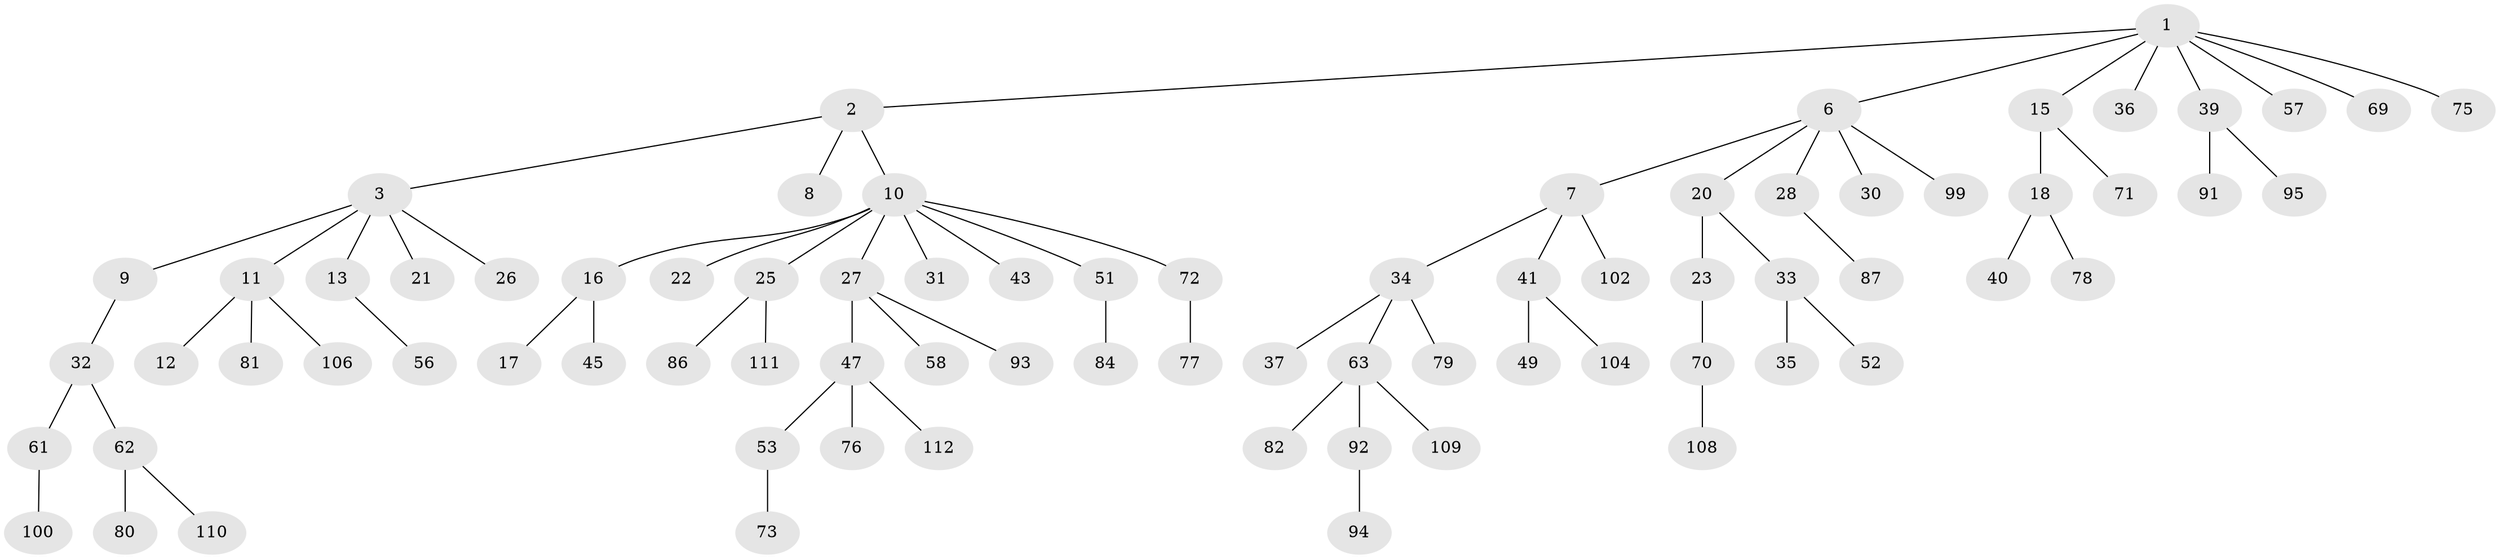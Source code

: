 // original degree distribution, {3: 0.14285714285714285, 4: 0.05357142857142857, 6: 0.017857142857142856, 7: 0.008928571428571428, 2: 0.2857142857142857, 5: 0.026785714285714284, 1: 0.4642857142857143}
// Generated by graph-tools (version 1.1) at 2025/11/02/27/25 16:11:25]
// undirected, 78 vertices, 77 edges
graph export_dot {
graph [start="1"]
  node [color=gray90,style=filled];
  1 [super="+4"];
  2;
  3 [super="+5"];
  6 [super="+19"];
  7 [super="+97"];
  8 [super="+14"];
  9 [super="+46"];
  10 [super="+24"];
  11 [super="+60"];
  12 [super="+88"];
  13 [super="+54"];
  15 [super="+59"];
  16;
  17;
  18 [super="+44"];
  20 [super="+29"];
  21;
  22;
  23 [super="+89"];
  25;
  26;
  27 [super="+55"];
  28 [super="+48"];
  30 [super="+42"];
  31;
  32 [super="+38"];
  33;
  34 [super="+64"];
  35 [super="+101"];
  36 [super="+105"];
  37;
  39 [super="+83"];
  40;
  41 [super="+67"];
  43 [super="+74"];
  45 [super="+50"];
  47 [super="+68"];
  49;
  51;
  52 [super="+103"];
  53;
  56;
  57;
  58 [super="+65"];
  61;
  62 [super="+66"];
  63 [super="+85"];
  69;
  70 [super="+96"];
  71 [super="+107"];
  72;
  73;
  75;
  76 [super="+90"];
  77;
  78;
  79;
  80;
  81;
  82;
  84;
  86;
  87;
  91;
  92;
  93;
  94 [super="+98"];
  95;
  99;
  100;
  102;
  104;
  106;
  108;
  109;
  110;
  111;
  112;
  1 -- 2;
  1 -- 6;
  1 -- 36;
  1 -- 69;
  1 -- 39;
  1 -- 57;
  1 -- 75;
  1 -- 15;
  2 -- 3;
  2 -- 8;
  2 -- 10;
  3 -- 9;
  3 -- 11;
  3 -- 13;
  3 -- 26;
  3 -- 21;
  6 -- 7;
  6 -- 20;
  6 -- 99;
  6 -- 28;
  6 -- 30;
  7 -- 34;
  7 -- 41;
  7 -- 102;
  9 -- 32;
  10 -- 16;
  10 -- 22;
  10 -- 25;
  10 -- 31;
  10 -- 51;
  10 -- 72;
  10 -- 27;
  10 -- 43;
  11 -- 12;
  11 -- 81;
  11 -- 106;
  13 -- 56;
  15 -- 18;
  15 -- 71;
  16 -- 17;
  16 -- 45;
  18 -- 40;
  18 -- 78;
  20 -- 23;
  20 -- 33;
  23 -- 70;
  25 -- 86;
  25 -- 111;
  27 -- 47;
  27 -- 58;
  27 -- 93;
  28 -- 87;
  32 -- 61;
  32 -- 62;
  33 -- 35;
  33 -- 52;
  34 -- 37;
  34 -- 63;
  34 -- 79;
  39 -- 91;
  39 -- 95;
  41 -- 49;
  41 -- 104;
  47 -- 53;
  47 -- 76;
  47 -- 112;
  51 -- 84;
  53 -- 73;
  61 -- 100;
  62 -- 110;
  62 -- 80;
  63 -- 82;
  63 -- 92;
  63 -- 109;
  70 -- 108;
  72 -- 77;
  92 -- 94;
}
